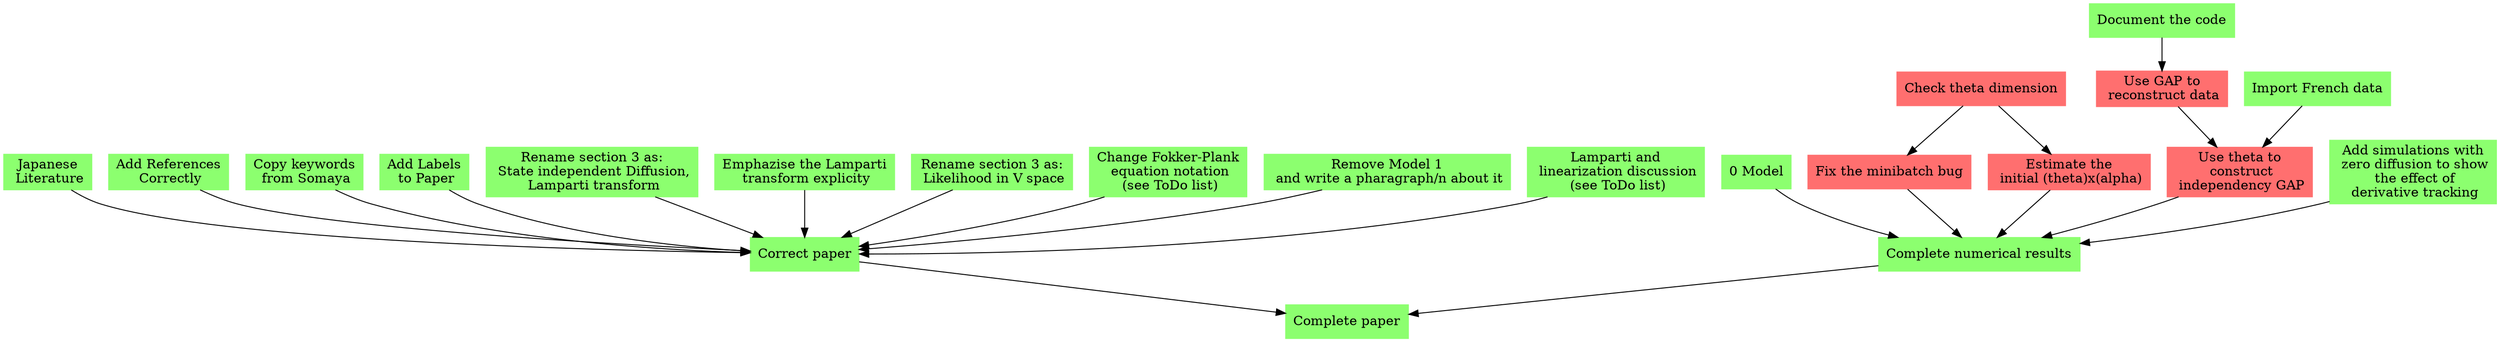 digraph prof {
	ratio = fill;
	node [style=filled];
	P20 -> P22;
	P1  -> P21;
	P15 -> P20;
	P18 -> P20;
	P14 -> P20;
	P10 -> P18;
	P10 -> P14;
	P19 -> P12;
	P12 -> P11;
	P11 -> P20;
	P17 -> P11;
	P2  -> P21;
	P3  -> P21;
	P4  -> P21;
	P5  -> P20;
	P6  -> P21;
	P7  -> P21;
	P8  -> P21;
	P9  -> P21;
	P16 -> P21;
	P13 -> P21;
  P21 -> P22;

P1 [label="Japanese\n Literature", shape=box, color="0.300 0.563 1.000"];
P2 [label="Add References\n Correctly", shape=box, color="0.300 0.563 1.000"];
P3 [label="Copy keywords\n from Somaya", shape=box, color="0.300 0.563 1.000"];
P4 [label="Add Labels\n to Paper", shape=box, color="0.300 0.563 1.000"];
P5 [label="Add simulations with\n zero diffusion to show\n the effect of\n derivative tracking", shape=box, color="0.300 0.563 1.000"];
P6 [label="Rename section 3 as:\n State independent Diffusion,\n Lamparti transform", shape=box, color="0.300 0.563 1.000"];
P7 [label="Emphazise the Lamparti\n transform explicity", shape=box, color="0.300 0.563 1.000"];
P8 [label="Rename section 3 as:\n Likelihood in V space", shape=box, color="0.300 0.563 1.000"];
P9 [label="Change Fokker-Plank\n equation notation\n (see ToDo list)", shape=box, color="0.300 0.563 1.000"];
P10 [label="Check theta dimension", shape=box, color="1.000 0.563 1.000"];
P11 [label="Use theta to\n construct\n independency GAP", shape=box, color="1.000 0.563 1.000"];
P12 [label="Use GAP to\n reconstruct data", shape=box, color="1.000 0.563 1.000"];
P13 [label="Lamparti and\n linearization discussion\n (see ToDo list)", shape=box, color="0.300 0.563 1.000"];
P14 [label="Estimate the\n initial (theta)x(alpha)", shape=box, color="1.00 0.563 1.000"];
P15 [label="0 Model", shape=box, color="0.300 0.563 1.000"];
P16 [label="Remove Model 1\n and write a pharagraph/n about it", shape=box, color="0.300 0.563 1.000"];
P17 [label="Import French data", shape=box, color="0.300 0.563 1.000"];
P18 [label="Fix the minibatch bug", shape=box, color="1.000 0.563 1.000"];
P19 [label="Document the code", shape=box, color="0.300 0.563 1.000"];
P20 [label="Complete numerical results", shape=box, color="0.300 0.563 1.000"];
P21 [label="Correct paper", shape=box, color="0.300 0.563 1.000"];
P22 [label="Complete paper", shape=box, color="0.300 0.563 1.000"];
}
